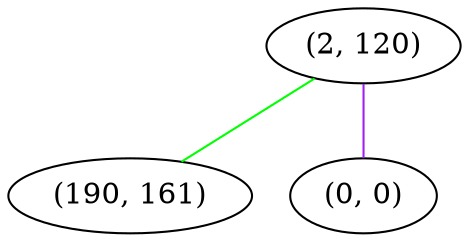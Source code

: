 graph "" {
"(2, 120)";
"(190, 161)";
"(0, 0)";
"(2, 120)" -- "(190, 161)"  [color=green, key=0, weight=2];
"(2, 120)" -- "(0, 0)"  [color=purple, key=0, weight=4];
}
